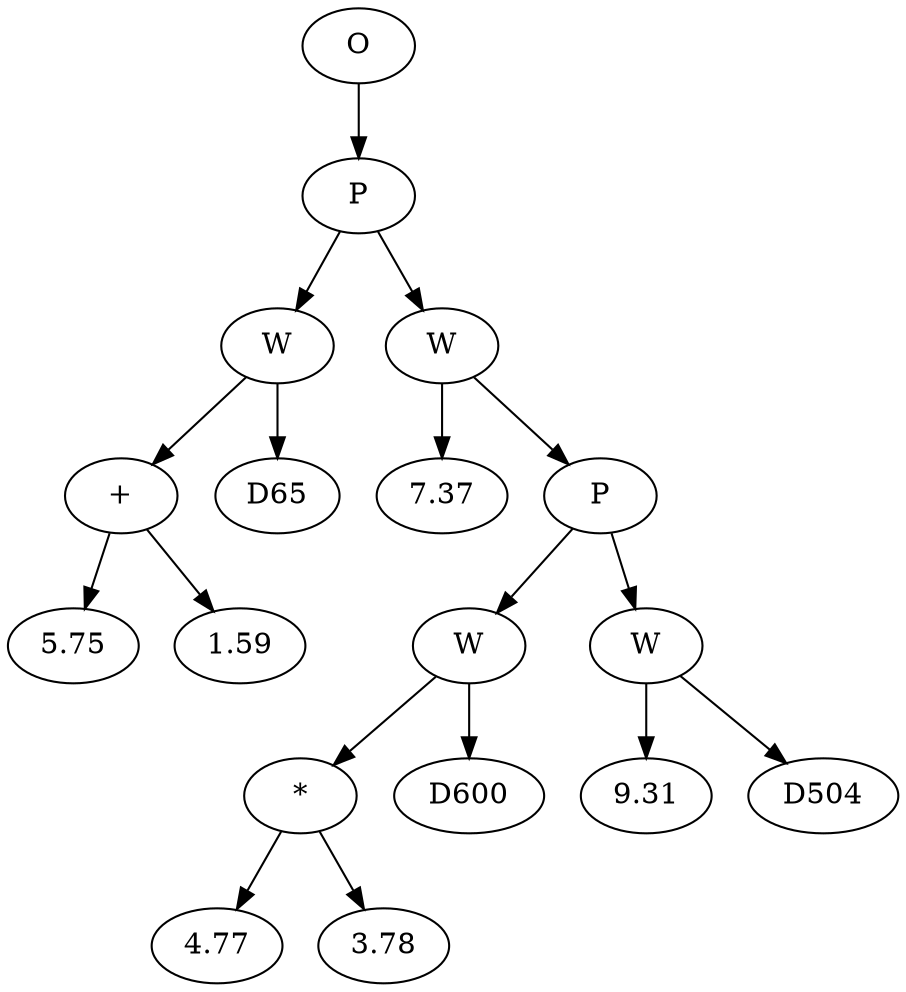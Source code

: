 // Tree
digraph {
	46109149 [label=O]
	46109150 [label=P]
	46109149 -> 46109150
	46109151 [label=W]
	46109150 -> 46109151
	46109152 [label="+"]
	46109151 -> 46109152
	46109153 [label=5.75]
	46109152 -> 46109153
	46109154 [label=1.59]
	46109152 -> 46109154
	46109155 [label=D65]
	46109151 -> 46109155
	46109156 [label=W]
	46109150 -> 46109156
	46109157 [label=7.37]
	46109156 -> 46109157
	46109158 [label=P]
	46109156 -> 46109158
	46109159 [label=W]
	46109158 -> 46109159
	46109160 [label="*"]
	46109159 -> 46109160
	46109161 [label=4.77]
	46109160 -> 46109161
	46109162 [label=3.78]
	46109160 -> 46109162
	46109163 [label=D600]
	46109159 -> 46109163
	46109164 [label=W]
	46109158 -> 46109164
	46109165 [label=9.31]
	46109164 -> 46109165
	46109166 [label=D504]
	46109164 -> 46109166
}

